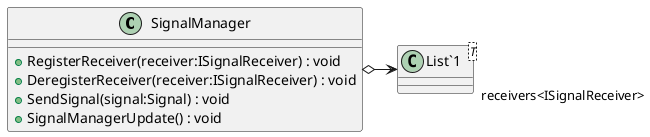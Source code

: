 @startuml
class SignalManager {
    + RegisterReceiver(receiver:ISignalReceiver) : void
    + DeregisterReceiver(receiver:ISignalReceiver) : void
    + SendSignal(signal:Signal) : void
    + SignalManagerUpdate() : void
}
class "List`1"<T> {
}
SignalManager o-> "receivers<ISignalReceiver>" "List`1"
@enduml
